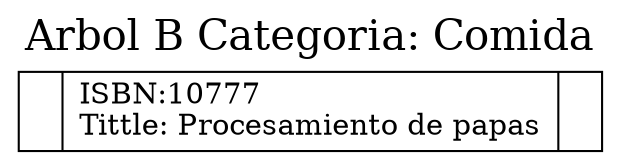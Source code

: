 digraph g { 
 graph[label="Arbol B Categoria: Comida", labelloc=t, fontsize=20, compound=true]; node [shape=record];
Nodo305804[label="<P0>| ISBN:10777\lTittle: Procesamiento de papas|<P1>"];
}